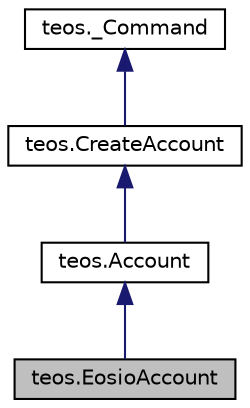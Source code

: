 digraph "teos.EosioAccount"
{
  edge [fontname="Helvetica",fontsize="10",labelfontname="Helvetica",labelfontsize="10"];
  node [fontname="Helvetica",fontsize="10",shape=record];
  Node4 [label="teos.EosioAccount",height=0.2,width=0.4,color="black", fillcolor="grey75", style="filled", fontcolor="black"];
  Node5 -> Node4 [dir="back",color="midnightblue",fontsize="10",style="solid",fontname="Helvetica"];
  Node5 [label="teos.Account",height=0.2,width=0.4,color="black", fillcolor="white", style="filled",URL="$classteos_1_1Account.html"];
  Node6 -> Node5 [dir="back",color="midnightblue",fontsize="10",style="solid",fontname="Helvetica"];
  Node6 [label="teos.CreateAccount",height=0.2,width=0.4,color="black", fillcolor="white", style="filled",URL="$classteos_1_1CreateAccount.html"];
  Node7 -> Node6 [dir="back",color="midnightblue",fontsize="10",style="solid",fontname="Helvetica"];
  Node7 [label="teos._Command",height=0.2,width=0.4,color="black", fillcolor="white", style="filled",URL="$classteos_1_1__Command.html",tooltip="teos commands "];
}
